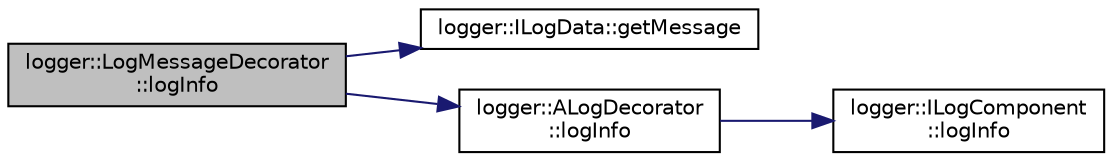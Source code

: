 digraph "logger::LogMessageDecorator::logInfo"
{
 // LATEX_PDF_SIZE
  edge [fontname="Helvetica",fontsize="10",labelfontname="Helvetica",labelfontsize="10"];
  node [fontname="Helvetica",fontsize="10",shape=record];
  rankdir="LR";
  Node1 [label="logger::LogMessageDecorator\l::logInfo",height=0.2,width=0.4,color="black", fillcolor="grey75", style="filled", fontcolor="black",tooltip=" "];
  Node1 -> Node2 [color="midnightblue",fontsize="10",style="solid",fontname="Helvetica"];
  Node2 [label="logger::ILogData::getMessage",height=0.2,width=0.4,color="black", fillcolor="white", style="filled",URL="$classlogger_1_1_i_log_data.html#ace4614ba1c88bfe1dedd8b064273069a",tooltip=" "];
  Node1 -> Node3 [color="midnightblue",fontsize="10",style="solid",fontname="Helvetica"];
  Node3 [label="logger::ALogDecorator\l::logInfo",height=0.2,width=0.4,color="black", fillcolor="white", style="filled",URL="$classlogger_1_1_a_log_decorator.html#ab5fcb306007337ddaa506a83a79427f4",tooltip=" "];
  Node3 -> Node4 [color="midnightblue",fontsize="10",style="solid",fontname="Helvetica"];
  Node4 [label="logger::ILogComponent\l::logInfo",height=0.2,width=0.4,color="black", fillcolor="white", style="filled",URL="$classlogger_1_1_i_log_component.html#a12ab1853b4a5eb25046ada685883271a",tooltip=" "];
}
